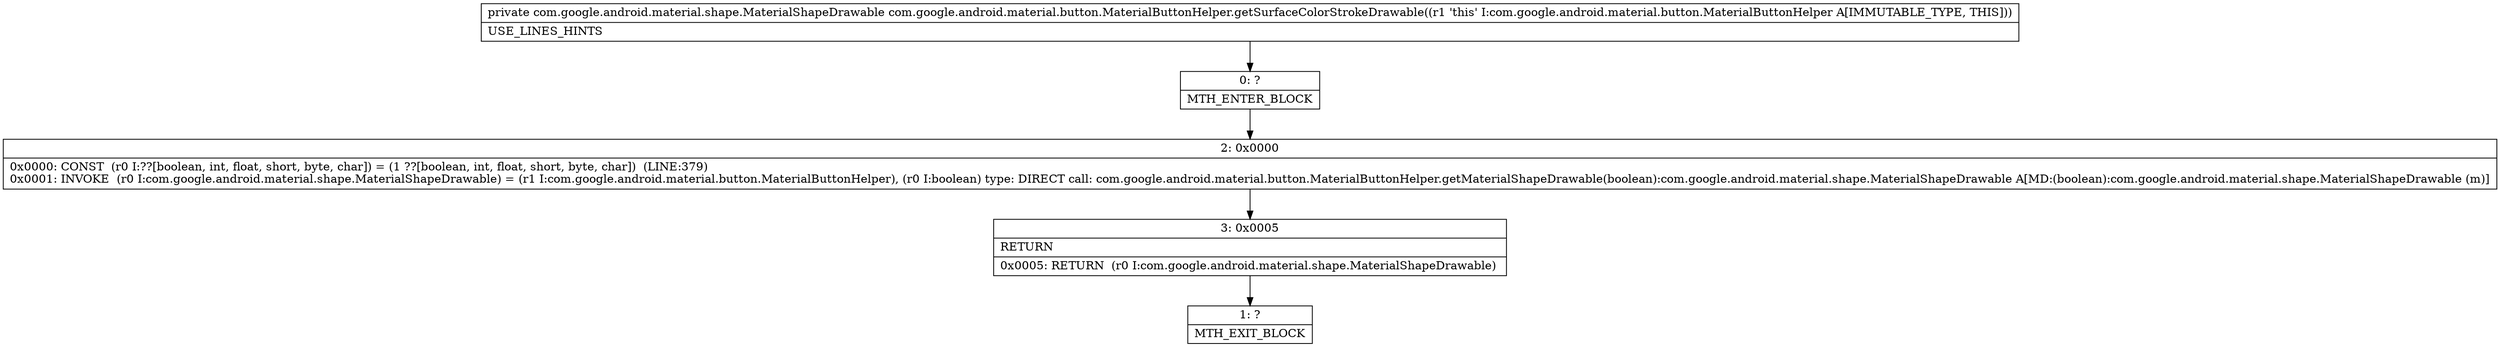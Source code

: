digraph "CFG forcom.google.android.material.button.MaterialButtonHelper.getSurfaceColorStrokeDrawable()Lcom\/google\/android\/material\/shape\/MaterialShapeDrawable;" {
Node_0 [shape=record,label="{0\:\ ?|MTH_ENTER_BLOCK\l}"];
Node_2 [shape=record,label="{2\:\ 0x0000|0x0000: CONST  (r0 I:??[boolean, int, float, short, byte, char]) = (1 ??[boolean, int, float, short, byte, char])  (LINE:379)\l0x0001: INVOKE  (r0 I:com.google.android.material.shape.MaterialShapeDrawable) = (r1 I:com.google.android.material.button.MaterialButtonHelper), (r0 I:boolean) type: DIRECT call: com.google.android.material.button.MaterialButtonHelper.getMaterialShapeDrawable(boolean):com.google.android.material.shape.MaterialShapeDrawable A[MD:(boolean):com.google.android.material.shape.MaterialShapeDrawable (m)]\l}"];
Node_3 [shape=record,label="{3\:\ 0x0005|RETURN\l|0x0005: RETURN  (r0 I:com.google.android.material.shape.MaterialShapeDrawable) \l}"];
Node_1 [shape=record,label="{1\:\ ?|MTH_EXIT_BLOCK\l}"];
MethodNode[shape=record,label="{private com.google.android.material.shape.MaterialShapeDrawable com.google.android.material.button.MaterialButtonHelper.getSurfaceColorStrokeDrawable((r1 'this' I:com.google.android.material.button.MaterialButtonHelper A[IMMUTABLE_TYPE, THIS]))  | USE_LINES_HINTS\l}"];
MethodNode -> Node_0;Node_0 -> Node_2;
Node_2 -> Node_3;
Node_3 -> Node_1;
}

